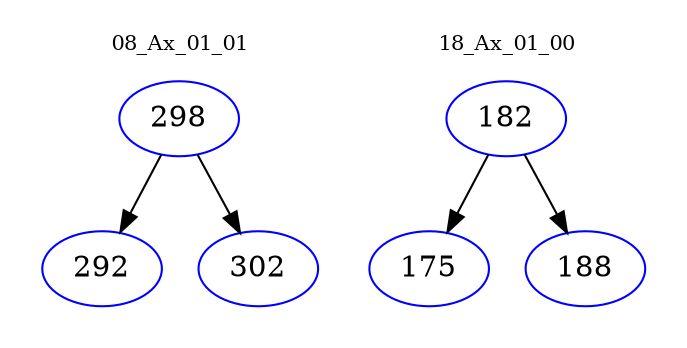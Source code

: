 digraph{
subgraph cluster_0 {
color = white
label = "08_Ax_01_01";
fontsize=10;
T0_298 [label="298", color="blue"]
T0_298 -> T0_292 [color="black"]
T0_292 [label="292", color="blue"]
T0_298 -> T0_302 [color="black"]
T0_302 [label="302", color="blue"]
}
subgraph cluster_1 {
color = white
label = "18_Ax_01_00";
fontsize=10;
T1_182 [label="182", color="blue"]
T1_182 -> T1_175 [color="black"]
T1_175 [label="175", color="blue"]
T1_182 -> T1_188 [color="black"]
T1_188 [label="188", color="blue"]
}
}
